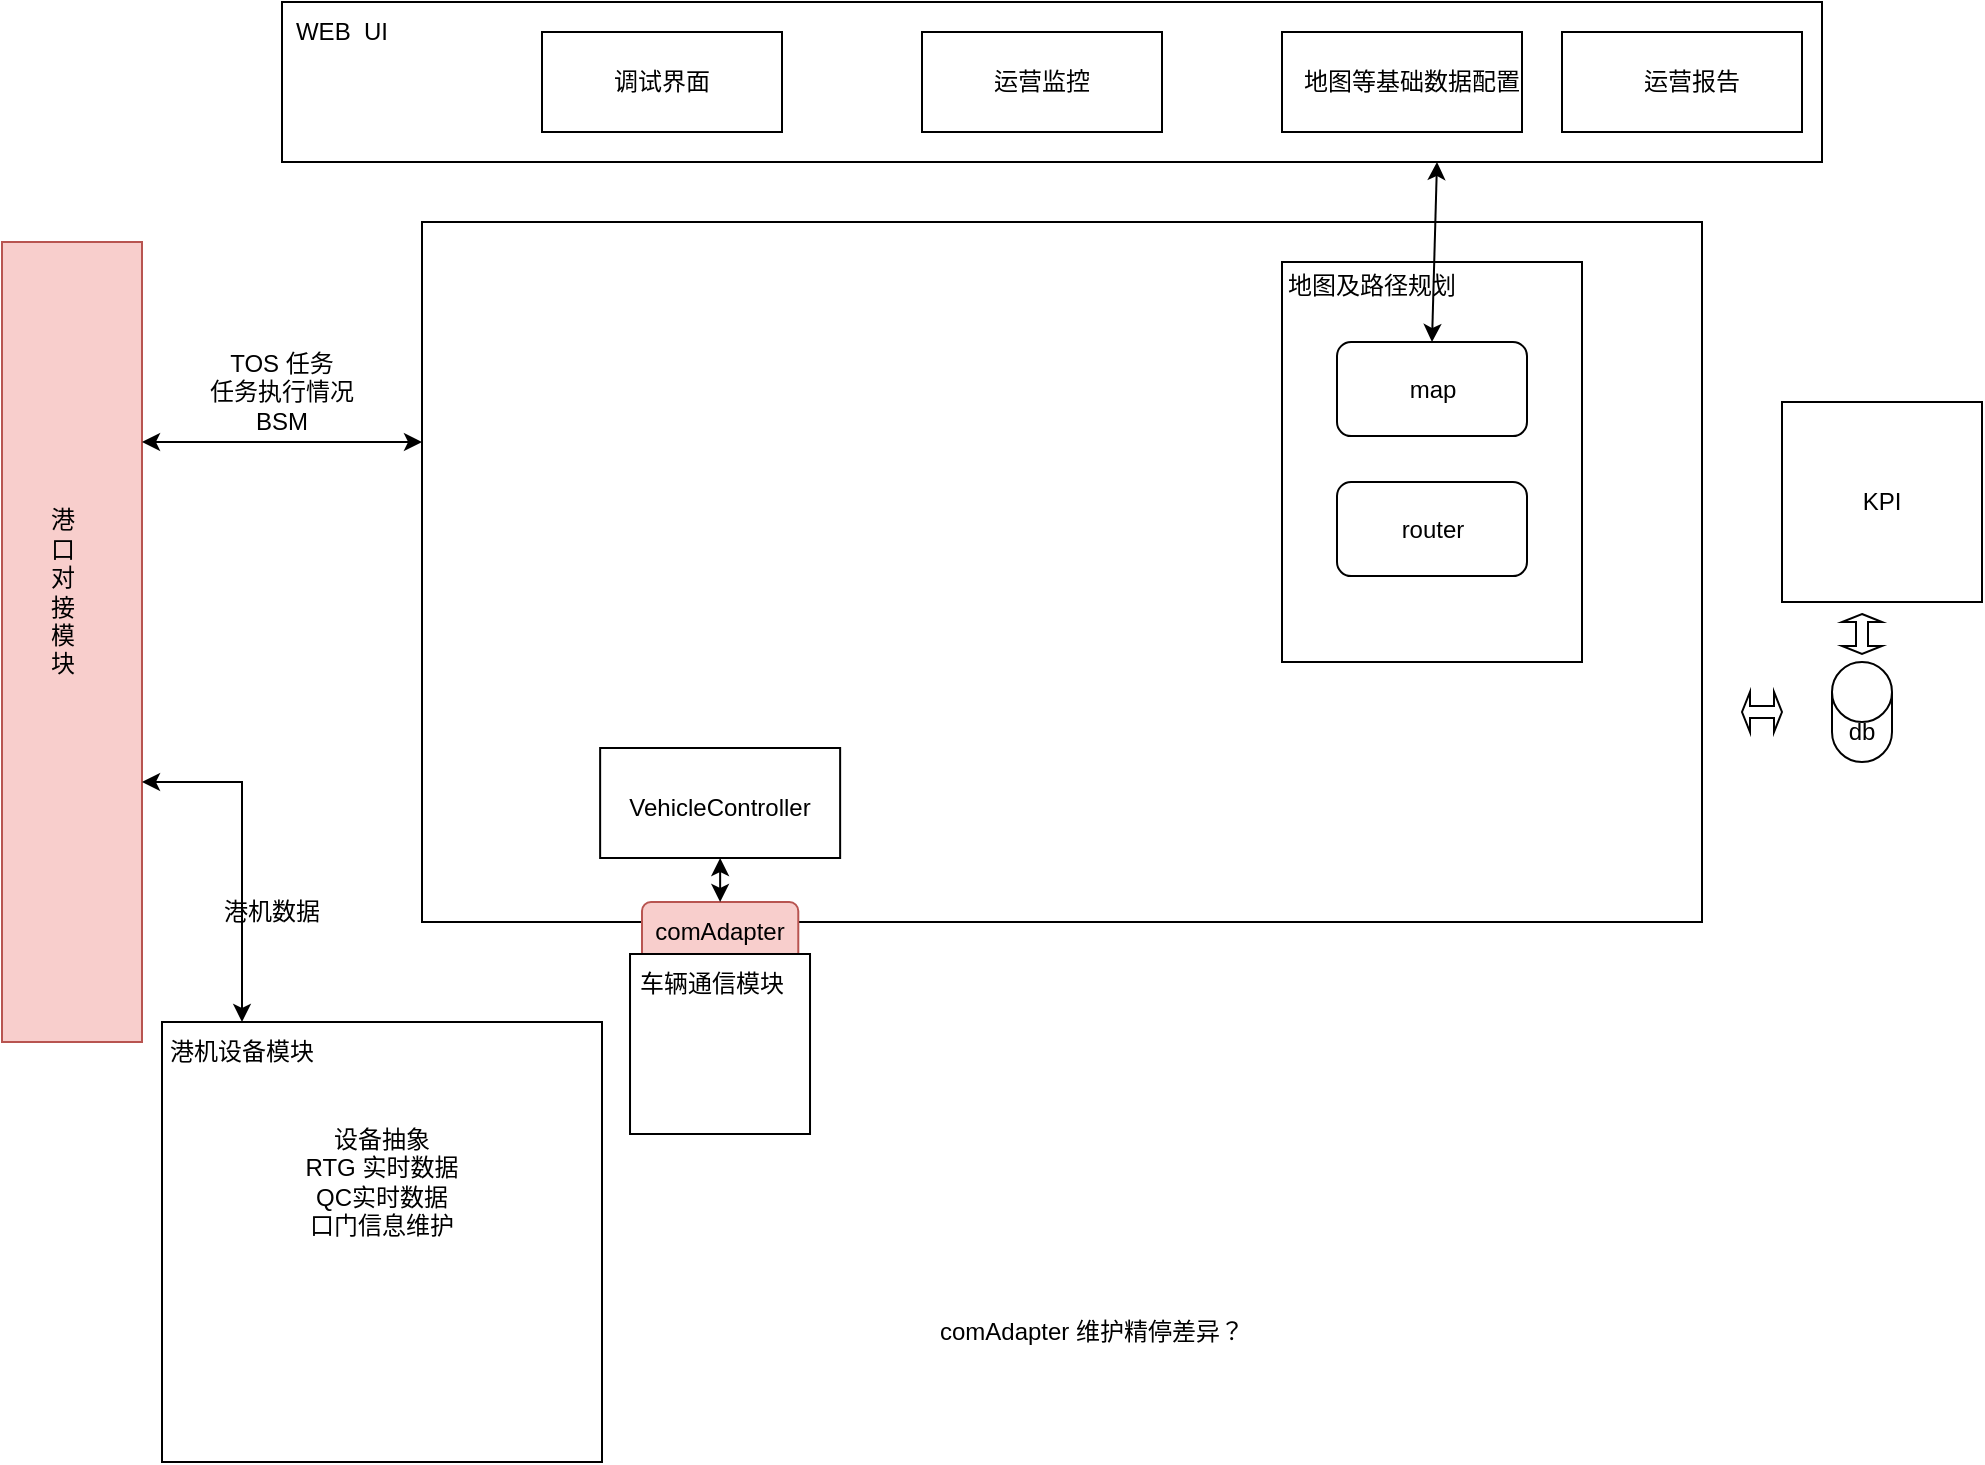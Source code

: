 <mxfile version="21.3.0" type="github">
  <diagram name="Page-1" id="5f0bae14-7c28-e335-631c-24af17079c00">
    <mxGraphModel dx="1562" dy="869" grid="1" gridSize="10" guides="1" tooltips="1" connect="1" arrows="1" fold="1" page="1" pageScale="1" pageWidth="1100" pageHeight="850" background="none" math="0" shadow="0">
      <root>
        <mxCell id="0" />
        <mxCell id="1" parent="0" />
        <mxCell id="tz9ENl9yOeId7DFRfG0S-5" value="" style="whiteSpace=wrap;html=1;aspect=fixed;" vertex="1" parent="1">
          <mxGeometry x="160" y="530" width="220" height="220" as="geometry" />
        </mxCell>
        <mxCell id="tz9ENl9yOeId7DFRfG0S-6" value="港机设备模块" style="text;strokeColor=none;align=center;fillColor=none;html=1;verticalAlign=middle;whiteSpace=wrap;rounded=0;" vertex="1" parent="1">
          <mxGeometry x="160" y="530" width="80" height="30" as="geometry" />
        </mxCell>
        <mxCell id="tz9ENl9yOeId7DFRfG0S-10" value="" style="whiteSpace=wrap;html=1;" vertex="1" parent="1">
          <mxGeometry x="220" y="20" width="770" height="80" as="geometry" />
        </mxCell>
        <mxCell id="tz9ENl9yOeId7DFRfG0S-11" value="WEB&amp;nbsp; UI" style="text;strokeColor=none;align=center;fillColor=none;html=1;verticalAlign=middle;whiteSpace=wrap;rounded=0;" vertex="1" parent="1">
          <mxGeometry x="220" y="20" width="60" height="30" as="geometry" />
        </mxCell>
        <mxCell id="tz9ENl9yOeId7DFRfG0S-14" value="" style="group" vertex="1" connectable="0" parent="1">
          <mxGeometry x="350" y="35" width="120" height="50" as="geometry" />
        </mxCell>
        <mxCell id="tz9ENl9yOeId7DFRfG0S-9" value="" style="whiteSpace=wrap;html=1;" vertex="1" parent="tz9ENl9yOeId7DFRfG0S-14">
          <mxGeometry width="120" height="50" as="geometry" />
        </mxCell>
        <mxCell id="tz9ENl9yOeId7DFRfG0S-13" value="调试界面" style="text;strokeColor=none;align=center;fillColor=none;html=1;verticalAlign=middle;whiteSpace=wrap;rounded=0;" vertex="1" parent="tz9ENl9yOeId7DFRfG0S-14">
          <mxGeometry x="30" y="10" width="60" height="30" as="geometry" />
        </mxCell>
        <mxCell id="tz9ENl9yOeId7DFRfG0S-17" value="" style="group" vertex="1" connectable="0" parent="1">
          <mxGeometry x="540" y="35" width="120" height="50" as="geometry" />
        </mxCell>
        <mxCell id="tz9ENl9yOeId7DFRfG0S-18" value="" style="whiteSpace=wrap;html=1;" vertex="1" parent="tz9ENl9yOeId7DFRfG0S-17">
          <mxGeometry width="120" height="50" as="geometry" />
        </mxCell>
        <mxCell id="tz9ENl9yOeId7DFRfG0S-19" value="运营监控" style="text;strokeColor=none;align=center;fillColor=none;html=1;verticalAlign=middle;whiteSpace=wrap;rounded=0;" vertex="1" parent="tz9ENl9yOeId7DFRfG0S-17">
          <mxGeometry x="30" y="10" width="60" height="30" as="geometry" />
        </mxCell>
        <mxCell id="tz9ENl9yOeId7DFRfG0S-21" value="" style="group" vertex="1" connectable="0" parent="1">
          <mxGeometry x="720" y="35" width="140" height="50" as="geometry" />
        </mxCell>
        <mxCell id="tz9ENl9yOeId7DFRfG0S-22" value="" style="whiteSpace=wrap;html=1;" vertex="1" parent="tz9ENl9yOeId7DFRfG0S-21">
          <mxGeometry width="120" height="50" as="geometry" />
        </mxCell>
        <mxCell id="tz9ENl9yOeId7DFRfG0S-23" value="地图等基础数据配置" style="text;strokeColor=none;align=center;fillColor=none;html=1;verticalAlign=middle;whiteSpace=wrap;rounded=0;" vertex="1" parent="tz9ENl9yOeId7DFRfG0S-21">
          <mxGeometry x="10" y="10" width="110" height="30" as="geometry" />
        </mxCell>
        <mxCell id="tz9ENl9yOeId7DFRfG0S-38" value="" style="group;fillColor=#ffe6cc;strokeColor=#d79b00;fillStyle=solid;" vertex="1" connectable="0" parent="1">
          <mxGeometry x="80" y="140" width="70" height="400" as="geometry" />
        </mxCell>
        <mxCell id="tz9ENl9yOeId7DFRfG0S-37" value="" style="whiteSpace=wrap;html=1;fillColor=#f8cecc;strokeColor=#b85450;" vertex="1" parent="tz9ENl9yOeId7DFRfG0S-38">
          <mxGeometry width="70" height="400" as="geometry" />
        </mxCell>
        <mxCell id="tz9ENl9yOeId7DFRfG0S-36" value="港口对接模块" style="text;strokeColor=none;align=center;fillColor=none;html=1;verticalAlign=middle;whiteSpace=wrap;rounded=0;" vertex="1" parent="tz9ENl9yOeId7DFRfG0S-38">
          <mxGeometry x="20" y="160" width="20.769" height="30" as="geometry" />
        </mxCell>
        <mxCell id="tz9ENl9yOeId7DFRfG0S-39" value="" style="endArrow=classic;startArrow=classic;html=1;rounded=0;exitX=1;exitY=0.25;exitDx=0;exitDy=0;" edge="1" parent="1" source="tz9ENl9yOeId7DFRfG0S-37">
          <mxGeometry width="50" height="50" relative="1" as="geometry">
            <mxPoint x="530" y="370" as="sourcePoint" />
            <mxPoint x="290" y="240" as="targetPoint" />
            <Array as="points">
              <mxPoint x="220" y="240" />
            </Array>
          </mxGeometry>
        </mxCell>
        <mxCell id="tz9ENl9yOeId7DFRfG0S-48" value="" style="group" vertex="1" connectable="0" parent="1">
          <mxGeometry x="970" y="160" width="100" height="160" as="geometry" />
        </mxCell>
        <mxCell id="tz9ENl9yOeId7DFRfG0S-47" value="" style="group" vertex="1" connectable="0" parent="tz9ENl9yOeId7DFRfG0S-48">
          <mxGeometry y="60" width="100" height="100" as="geometry" />
        </mxCell>
        <mxCell id="tz9ENl9yOeId7DFRfG0S-7" value="" style="whiteSpace=wrap;html=1;aspect=fixed;" vertex="1" parent="tz9ENl9yOeId7DFRfG0S-47">
          <mxGeometry width="100" height="100" as="geometry" />
        </mxCell>
        <mxCell id="tz9ENl9yOeId7DFRfG0S-8" value="KPI" style="text;strokeColor=none;align=center;fillColor=none;html=1;verticalAlign=middle;whiteSpace=wrap;rounded=0;" vertex="1" parent="tz9ENl9yOeId7DFRfG0S-47">
          <mxGeometry x="20" y="37.5" width="60" height="25" as="geometry" />
        </mxCell>
        <mxCell id="tz9ENl9yOeId7DFRfG0S-52" value="" style="group" vertex="1" connectable="0" parent="1">
          <mxGeometry x="290" y="130" width="640" height="369.995" as="geometry" />
        </mxCell>
        <mxCell id="tz9ENl9yOeId7DFRfG0S-50" value="" style="whiteSpace=wrap;html=1;" vertex="1" parent="tz9ENl9yOeId7DFRfG0S-52">
          <mxGeometry width="640" height="350" as="geometry" />
        </mxCell>
        <mxCell id="tz9ENl9yOeId7DFRfG0S-57" value="comAdapter" style="rounded=1;whiteSpace=wrap;html=1;direction=south;fillColor=#f8cecc;strokeColor=#b85450;" vertex="1" parent="tz9ENl9yOeId7DFRfG0S-52">
          <mxGeometry x="109.995" y="339.995" width="78.15" height="30" as="geometry" />
        </mxCell>
        <mxCell id="tz9ENl9yOeId7DFRfG0S-70" value="" style="group" vertex="1" connectable="0" parent="tz9ENl9yOeId7DFRfG0S-52">
          <mxGeometry x="89.07" y="263" width="120" height="55" as="geometry" />
        </mxCell>
        <mxCell id="tz9ENl9yOeId7DFRfG0S-74" value="" style="group" vertex="1" connectable="0" parent="tz9ENl9yOeId7DFRfG0S-70">
          <mxGeometry width="120" height="55" as="geometry" />
        </mxCell>
        <mxCell id="tz9ENl9yOeId7DFRfG0S-69" value="" style="whiteSpace=wrap;html=1;" vertex="1" parent="tz9ENl9yOeId7DFRfG0S-74">
          <mxGeometry width="120" height="55" as="geometry" />
        </mxCell>
        <mxCell id="tz9ENl9yOeId7DFRfG0S-68" value="VehicleController" style="text;strokeColor=none;align=center;fillColor=none;html=1;verticalAlign=middle;whiteSpace=wrap;rounded=0;strokeWidth=5;" vertex="1" parent="tz9ENl9yOeId7DFRfG0S-74">
          <mxGeometry x="4.99" y="10" width="110.01" height="40" as="geometry" />
        </mxCell>
        <mxCell id="tz9ENl9yOeId7DFRfG0S-73" value="" style="group" vertex="1" connectable="0" parent="tz9ENl9yOeId7DFRfG0S-52">
          <mxGeometry x="420" y="12.96" width="160" height="207.04" as="geometry" />
        </mxCell>
        <mxCell id="tz9ENl9yOeId7DFRfG0S-65" value="" style="whiteSpace=wrap;html=1;" vertex="1" parent="tz9ENl9yOeId7DFRfG0S-73">
          <mxGeometry x="10" y="7.04" width="150" height="200" as="geometry" />
        </mxCell>
        <mxCell id="tz9ENl9yOeId7DFRfG0S-72" value="地图及路径规划" style="text;strokeColor=none;align=center;fillColor=none;html=1;verticalAlign=middle;whiteSpace=wrap;rounded=0;" vertex="1" parent="tz9ENl9yOeId7DFRfG0S-73">
          <mxGeometry width="110" height="38.89" as="geometry" />
        </mxCell>
        <mxCell id="tz9ENl9yOeId7DFRfG0S-77" value="map" style="rounded=1;whiteSpace=wrap;html=1;" vertex="1" parent="tz9ENl9yOeId7DFRfG0S-73">
          <mxGeometry x="37.5" y="47.04" width="95" height="47.04" as="geometry" />
        </mxCell>
        <mxCell id="tz9ENl9yOeId7DFRfG0S-79" value="router" style="rounded=1;whiteSpace=wrap;html=1;" vertex="1" parent="tz9ENl9yOeId7DFRfG0S-73">
          <mxGeometry x="37.5" y="117.04" width="95" height="47.04" as="geometry" />
        </mxCell>
        <mxCell id="tz9ENl9yOeId7DFRfG0S-75" value="" style="endArrow=classic;startArrow=classic;html=1;rounded=0;exitX=0.5;exitY=1;exitDx=0;exitDy=0;entryX=0;entryY=0.5;entryDx=0;entryDy=0;" edge="1" parent="tz9ENl9yOeId7DFRfG0S-52" source="tz9ENl9yOeId7DFRfG0S-69" target="tz9ENl9yOeId7DFRfG0S-57">
          <mxGeometry width="50" height="50" relative="1" as="geometry">
            <mxPoint x="240" y="240" as="sourcePoint" />
            <mxPoint x="290" y="190" as="targetPoint" />
          </mxGeometry>
        </mxCell>
        <mxCell id="tz9ENl9yOeId7DFRfG0S-53" value="" style="endArrow=classic;startArrow=classic;html=1;rounded=0;entryX=0.5;entryY=0;entryDx=0;entryDy=0;" edge="1" parent="1" target="tz9ENl9yOeId7DFRfG0S-6">
          <mxGeometry width="50" height="50" relative="1" as="geometry">
            <mxPoint x="150" y="410" as="sourcePoint" />
            <mxPoint x="300" y="250" as="targetPoint" />
            <Array as="points">
              <mxPoint x="200" y="410" />
            </Array>
          </mxGeometry>
        </mxCell>
        <mxCell id="tz9ENl9yOeId7DFRfG0S-54" value="TOS 任务&lt;br&gt;任务执行情况&lt;br&gt;BSM" style="text;strokeColor=none;align=center;fillColor=none;html=1;verticalAlign=middle;whiteSpace=wrap;rounded=0;" vertex="1" parent="1">
          <mxGeometry x="175" y="200" width="90" height="30" as="geometry" />
        </mxCell>
        <mxCell id="tz9ENl9yOeId7DFRfG0S-55" value="港机数据" style="text;strokeColor=none;align=center;fillColor=none;html=1;verticalAlign=middle;whiteSpace=wrap;rounded=0;" vertex="1" parent="1">
          <mxGeometry x="170" y="460" width="90" height="30" as="geometry" />
        </mxCell>
        <mxCell id="tz9ENl9yOeId7DFRfG0S-64" value="" style="group" vertex="1" connectable="0" parent="1">
          <mxGeometry x="390" y="496" width="94.01" height="90" as="geometry" />
        </mxCell>
        <mxCell id="tz9ENl9yOeId7DFRfG0S-3" value="" style="whiteSpace=wrap;html=1;aspect=fixed;" vertex="1" parent="tz9ENl9yOeId7DFRfG0S-64">
          <mxGeometry x="4.01" width="90" height="90" as="geometry" />
        </mxCell>
        <mxCell id="tz9ENl9yOeId7DFRfG0S-62" value="车辆通信模块" style="text;strokeColor=none;align=center;fillColor=none;html=1;verticalAlign=middle;whiteSpace=wrap;rounded=0;" vertex="1" parent="tz9ENl9yOeId7DFRfG0S-64">
          <mxGeometry width="90" height="30" as="geometry" />
        </mxCell>
        <mxCell id="tz9ENl9yOeId7DFRfG0S-30" value="" style="shape=doubleArrow;direction=west;whiteSpace=wrap;html=1;" vertex="1" parent="1">
          <mxGeometry x="950" y="365" width="20" height="20" as="geometry" />
        </mxCell>
        <mxCell id="tz9ENl9yOeId7DFRfG0S-66" value="设备抽象&lt;br&gt;RTG 实时数据&lt;br&gt;QC实时数据&lt;br&gt;口门信息维护" style="text;strokeColor=none;align=center;fillColor=none;html=1;verticalAlign=middle;whiteSpace=wrap;rounded=0;" vertex="1" parent="1">
          <mxGeometry x="220" y="595" width="100" height="30" as="geometry" />
        </mxCell>
        <mxCell id="tz9ENl9yOeId7DFRfG0S-45" value="" style="group" vertex="1" connectable="0" parent="1">
          <mxGeometry x="980" y="350" width="60" height="50" as="geometry" />
        </mxCell>
        <mxCell id="tz9ENl9yOeId7DFRfG0S-27" value="" style="shape=cylinder3;whiteSpace=wrap;html=1;boundedLbl=1;backgroundOutline=1;size=15;" vertex="1" parent="tz9ENl9yOeId7DFRfG0S-45">
          <mxGeometry x="15" width="30" height="50" as="geometry" />
        </mxCell>
        <mxCell id="tz9ENl9yOeId7DFRfG0S-28" value="db" style="text;strokeColor=none;align=center;fillColor=none;html=1;verticalAlign=middle;whiteSpace=wrap;rounded=0;" vertex="1" parent="tz9ENl9yOeId7DFRfG0S-45">
          <mxGeometry y="20" width="60" height="30" as="geometry" />
        </mxCell>
        <mxCell id="tz9ENl9yOeId7DFRfG0S-67" value="" style="shape=doubleArrow;direction=west;whiteSpace=wrap;html=1;rotation=-90;" vertex="1" parent="1">
          <mxGeometry x="1000" y="326" width="20" height="20" as="geometry" />
        </mxCell>
        <mxCell id="tz9ENl9yOeId7DFRfG0S-76" value="comAdapter 维护精停差异？" style="text;strokeColor=none;align=center;fillColor=none;html=1;verticalAlign=middle;whiteSpace=wrap;rounded=0;" vertex="1" parent="1">
          <mxGeometry x="540" y="670" width="170" height="30" as="geometry" />
        </mxCell>
        <mxCell id="tz9ENl9yOeId7DFRfG0S-81" value="" style="endArrow=classic;startArrow=classic;html=1;rounded=0;exitX=0.5;exitY=0;exitDx=0;exitDy=0;entryX=0.75;entryY=1;entryDx=0;entryDy=0;" edge="1" parent="1" source="tz9ENl9yOeId7DFRfG0S-77" target="tz9ENl9yOeId7DFRfG0S-10">
          <mxGeometry width="50" height="50" relative="1" as="geometry">
            <mxPoint x="740" y="150" as="sourcePoint" />
            <mxPoint x="790" y="100" as="targetPoint" />
          </mxGeometry>
        </mxCell>
        <mxCell id="tz9ENl9yOeId7DFRfG0S-82" value="" style="group" vertex="1" connectable="0" parent="1">
          <mxGeometry x="860" y="35" width="140" height="50" as="geometry" />
        </mxCell>
        <mxCell id="tz9ENl9yOeId7DFRfG0S-83" value="" style="whiteSpace=wrap;html=1;" vertex="1" parent="tz9ENl9yOeId7DFRfG0S-82">
          <mxGeometry width="120" height="50" as="geometry" />
        </mxCell>
        <mxCell id="tz9ENl9yOeId7DFRfG0S-84" value="运营报告" style="text;strokeColor=none;align=center;fillColor=none;html=1;verticalAlign=middle;whiteSpace=wrap;rounded=0;" vertex="1" parent="tz9ENl9yOeId7DFRfG0S-82">
          <mxGeometry x="10" y="10" width="110" height="30" as="geometry" />
        </mxCell>
      </root>
    </mxGraphModel>
  </diagram>
</mxfile>
